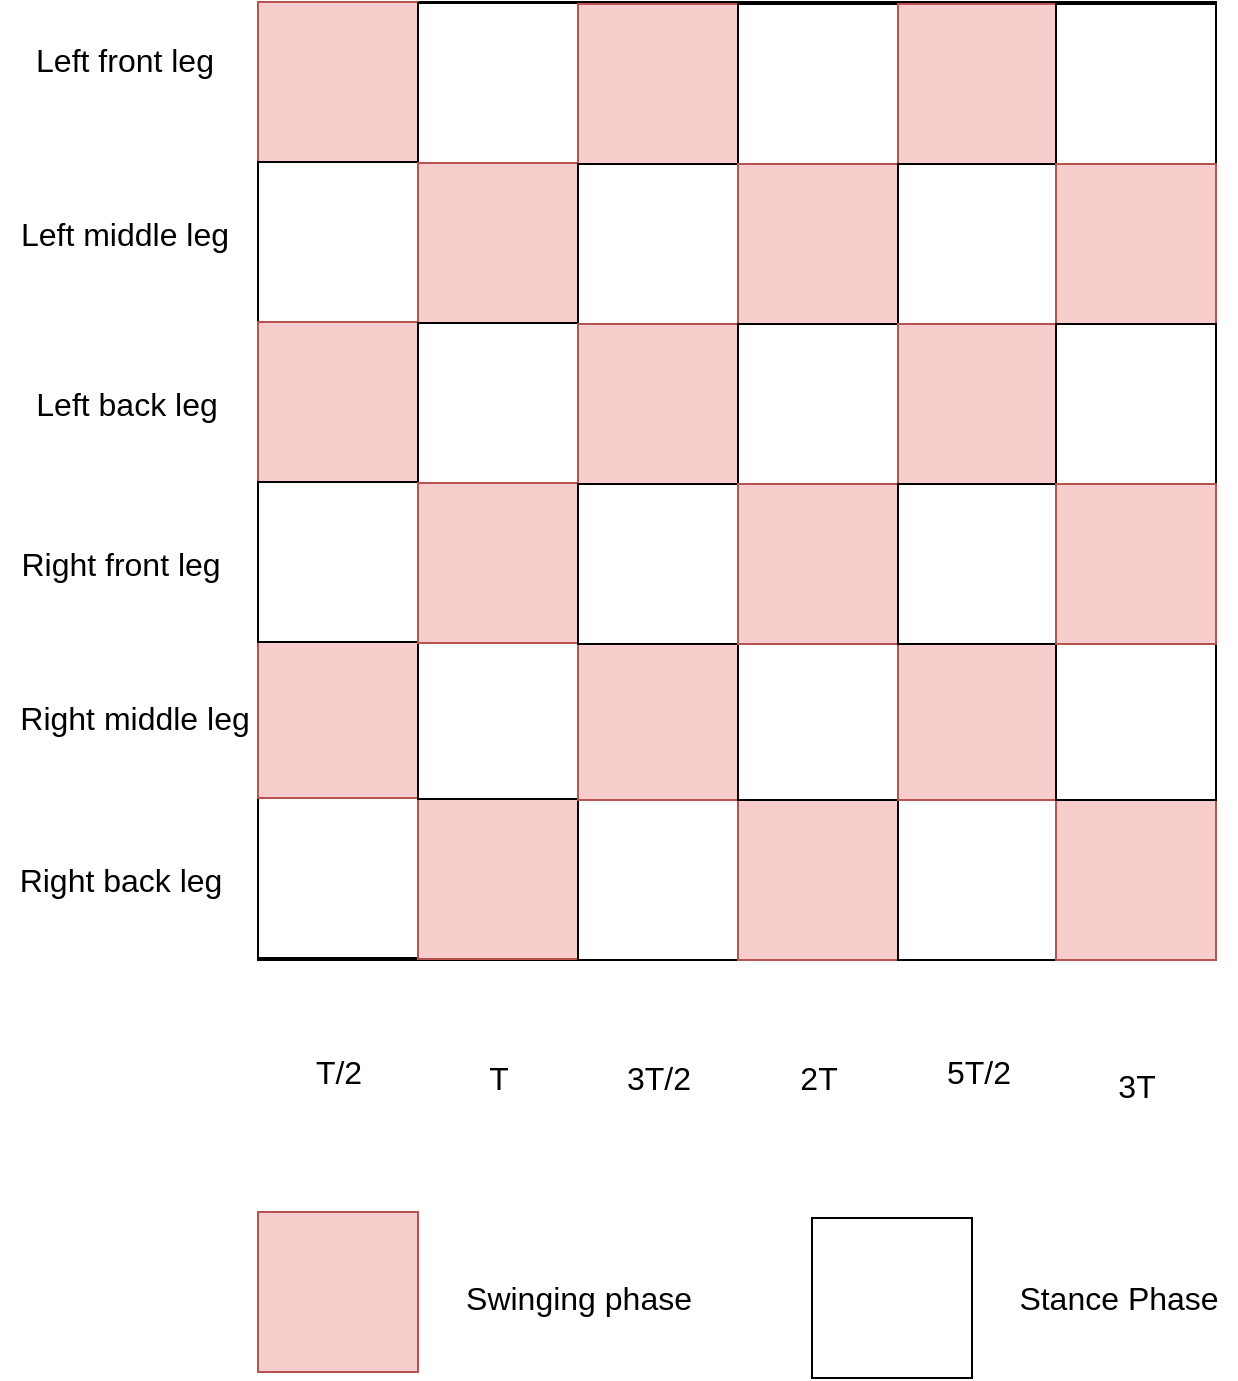 <mxfile version="21.6.8" type="github">
  <diagram name="Page-1" id="x9nUKbjgUoa7SqMfT6t0">
    <mxGraphModel dx="1387" dy="1074" grid="0" gridSize="10" guides="1" tooltips="1" connect="1" arrows="1" fold="1" page="0" pageScale="1" pageWidth="850" pageHeight="1100" math="0" shadow="0">
      <root>
        <mxCell id="0" />
        <mxCell id="1" parent="0" />
        <mxCell id="dePg2cf-6MuZq_pIEKu4-1" value="" style="whiteSpace=wrap;html=1;aspect=fixed;fontSize=16;" vertex="1" parent="1">
          <mxGeometry x="-23" y="-23" width="479" height="479" as="geometry" />
        </mxCell>
        <mxCell id="dePg2cf-6MuZq_pIEKu4-2" value="" style="whiteSpace=wrap;html=1;aspect=fixed;fontSize=16;fillColor=#f8cecc;strokeColor=#b85450;" vertex="1" parent="1">
          <mxGeometry x="-23" y="-23" width="80" height="80" as="geometry" />
        </mxCell>
        <mxCell id="dePg2cf-6MuZq_pIEKu4-3" value="" style="whiteSpace=wrap;html=1;aspect=fixed;fontSize=16;" vertex="1" parent="1">
          <mxGeometry x="-23" y="57" width="80" height="80" as="geometry" />
        </mxCell>
        <mxCell id="dePg2cf-6MuZq_pIEKu4-6" value="" style="whiteSpace=wrap;html=1;aspect=fixed;fontSize=16;" vertex="1" parent="1">
          <mxGeometry x="-23" y="375" width="80" height="80" as="geometry" />
        </mxCell>
        <mxCell id="dePg2cf-6MuZq_pIEKu4-8" value="" style="whiteSpace=wrap;html=1;aspect=fixed;fontSize=16;fillColor=#f8cecc;strokeColor=#b85450;" vertex="1" parent="1">
          <mxGeometry x="-23" y="137" width="80" height="80" as="geometry" />
        </mxCell>
        <mxCell id="dePg2cf-6MuZq_pIEKu4-9" value="" style="whiteSpace=wrap;html=1;aspect=fixed;fontSize=16;fillColor=#f8cecc;strokeColor=#b85450;" vertex="1" parent="1">
          <mxGeometry x="-23" y="295" width="80" height="80" as="geometry" />
        </mxCell>
        <mxCell id="dePg2cf-6MuZq_pIEKu4-10" value="" style="whiteSpace=wrap;html=1;aspect=fixed;fontSize=16;" vertex="1" parent="1">
          <mxGeometry x="-23" y="217" width="80" height="80" as="geometry" />
        </mxCell>
        <mxCell id="dePg2cf-6MuZq_pIEKu4-13" value="" style="whiteSpace=wrap;html=1;aspect=fixed;fontSize=16;" vertex="1" parent="1">
          <mxGeometry x="57" y="-22.5" width="80" height="80" as="geometry" />
        </mxCell>
        <mxCell id="dePg2cf-6MuZq_pIEKu4-14" value="" style="whiteSpace=wrap;html=1;aspect=fixed;fontSize=16;fillColor=#f8cecc;strokeColor=#b85450;" vertex="1" parent="1">
          <mxGeometry x="57" y="57.5" width="80" height="80" as="geometry" />
        </mxCell>
        <mxCell id="dePg2cf-6MuZq_pIEKu4-15" value="" style="whiteSpace=wrap;html=1;aspect=fixed;fontSize=16;fillColor=#f8cecc;strokeColor=#b85450;" vertex="1" parent="1">
          <mxGeometry x="57" y="375.5" width="80" height="80" as="geometry" />
        </mxCell>
        <mxCell id="dePg2cf-6MuZq_pIEKu4-16" value="" style="whiteSpace=wrap;html=1;aspect=fixed;fontSize=16;" vertex="1" parent="1">
          <mxGeometry x="57" y="137.5" width="80" height="80" as="geometry" />
        </mxCell>
        <mxCell id="dePg2cf-6MuZq_pIEKu4-17" value="" style="whiteSpace=wrap;html=1;aspect=fixed;fontSize=16;" vertex="1" parent="1">
          <mxGeometry x="57" y="295.5" width="80" height="80" as="geometry" />
        </mxCell>
        <mxCell id="dePg2cf-6MuZq_pIEKu4-18" value="" style="whiteSpace=wrap;html=1;aspect=fixed;fontSize=16;fillColor=#f8cecc;strokeColor=#b85450;" vertex="1" parent="1">
          <mxGeometry x="57" y="217.5" width="80" height="80" as="geometry" />
        </mxCell>
        <mxCell id="dePg2cf-6MuZq_pIEKu4-19" value="" style="whiteSpace=wrap;html=1;aspect=fixed;fontSize=16;fillColor=#f8cecc;strokeColor=#b85450;" vertex="1" parent="1">
          <mxGeometry x="137" y="-22" width="80" height="80" as="geometry" />
        </mxCell>
        <mxCell id="dePg2cf-6MuZq_pIEKu4-20" value="" style="whiteSpace=wrap;html=1;aspect=fixed;fontSize=16;" vertex="1" parent="1">
          <mxGeometry x="137" y="58" width="80" height="80" as="geometry" />
        </mxCell>
        <mxCell id="dePg2cf-6MuZq_pIEKu4-21" value="" style="whiteSpace=wrap;html=1;aspect=fixed;fontSize=16;" vertex="1" parent="1">
          <mxGeometry x="137" y="376" width="80" height="80" as="geometry" />
        </mxCell>
        <mxCell id="dePg2cf-6MuZq_pIEKu4-22" value="" style="whiteSpace=wrap;html=1;aspect=fixed;fontSize=16;fillColor=#f8cecc;strokeColor=#b85450;" vertex="1" parent="1">
          <mxGeometry x="137" y="138" width="80" height="80" as="geometry" />
        </mxCell>
        <mxCell id="dePg2cf-6MuZq_pIEKu4-23" value="" style="whiteSpace=wrap;html=1;aspect=fixed;fontSize=16;fillColor=#f8cecc;strokeColor=#b85450;" vertex="1" parent="1">
          <mxGeometry x="137" y="296" width="80" height="80" as="geometry" />
        </mxCell>
        <mxCell id="dePg2cf-6MuZq_pIEKu4-24" value="" style="whiteSpace=wrap;html=1;aspect=fixed;fontSize=16;" vertex="1" parent="1">
          <mxGeometry x="137" y="218" width="80" height="80" as="geometry" />
        </mxCell>
        <mxCell id="dePg2cf-6MuZq_pIEKu4-32" value="" style="whiteSpace=wrap;html=1;aspect=fixed;fontSize=16;" vertex="1" parent="1">
          <mxGeometry x="217" y="-22" width="80" height="80" as="geometry" />
        </mxCell>
        <mxCell id="dePg2cf-6MuZq_pIEKu4-33" value="" style="whiteSpace=wrap;html=1;aspect=fixed;fontSize=16;fillColor=#f8cecc;strokeColor=#b85450;" vertex="1" parent="1">
          <mxGeometry x="217" y="58" width="80" height="80" as="geometry" />
        </mxCell>
        <mxCell id="dePg2cf-6MuZq_pIEKu4-34" value="" style="whiteSpace=wrap;html=1;aspect=fixed;fontSize=16;fillColor=#f8cecc;strokeColor=#b85450;" vertex="1" parent="1">
          <mxGeometry x="217" y="376" width="80" height="80" as="geometry" />
        </mxCell>
        <mxCell id="dePg2cf-6MuZq_pIEKu4-35" value="" style="whiteSpace=wrap;html=1;aspect=fixed;fontSize=16;" vertex="1" parent="1">
          <mxGeometry x="217" y="138" width="80" height="80" as="geometry" />
        </mxCell>
        <mxCell id="dePg2cf-6MuZq_pIEKu4-36" value="" style="whiteSpace=wrap;html=1;aspect=fixed;fontSize=16;" vertex="1" parent="1">
          <mxGeometry x="217" y="296" width="80" height="80" as="geometry" />
        </mxCell>
        <mxCell id="dePg2cf-6MuZq_pIEKu4-37" value="" style="whiteSpace=wrap;html=1;aspect=fixed;fontSize=16;fillColor=#f8cecc;strokeColor=#b85450;" vertex="1" parent="1">
          <mxGeometry x="217" y="218" width="80" height="80" as="geometry" />
        </mxCell>
        <mxCell id="dePg2cf-6MuZq_pIEKu4-38" value="" style="whiteSpace=wrap;html=1;aspect=fixed;fontSize=16;fillColor=#f8cecc;strokeColor=#b85450;" vertex="1" parent="1">
          <mxGeometry x="297" y="-22" width="80" height="80" as="geometry" />
        </mxCell>
        <mxCell id="dePg2cf-6MuZq_pIEKu4-39" value="" style="whiteSpace=wrap;html=1;aspect=fixed;fontSize=16;" vertex="1" parent="1">
          <mxGeometry x="297" y="58" width="80" height="80" as="geometry" />
        </mxCell>
        <mxCell id="dePg2cf-6MuZq_pIEKu4-40" value="" style="whiteSpace=wrap;html=1;aspect=fixed;fontSize=16;" vertex="1" parent="1">
          <mxGeometry x="297" y="376" width="80" height="80" as="geometry" />
        </mxCell>
        <mxCell id="dePg2cf-6MuZq_pIEKu4-41" value="" style="whiteSpace=wrap;html=1;aspect=fixed;fontSize=16;fillColor=#f8cecc;strokeColor=#b85450;" vertex="1" parent="1">
          <mxGeometry x="297" y="138" width="80" height="80" as="geometry" />
        </mxCell>
        <mxCell id="dePg2cf-6MuZq_pIEKu4-42" value="" style="whiteSpace=wrap;html=1;aspect=fixed;fontSize=16;fillColor=#f8cecc;strokeColor=#b85450;" vertex="1" parent="1">
          <mxGeometry x="297" y="296" width="80" height="80" as="geometry" />
        </mxCell>
        <mxCell id="dePg2cf-6MuZq_pIEKu4-43" value="" style="whiteSpace=wrap;html=1;aspect=fixed;fontSize=16;" vertex="1" parent="1">
          <mxGeometry x="297" y="218" width="80" height="80" as="geometry" />
        </mxCell>
        <mxCell id="dePg2cf-6MuZq_pIEKu4-44" value="" style="whiteSpace=wrap;html=1;aspect=fixed;fontSize=16;" vertex="1" parent="1">
          <mxGeometry x="376" y="-22" width="80" height="80" as="geometry" />
        </mxCell>
        <mxCell id="dePg2cf-6MuZq_pIEKu4-45" value="" style="whiteSpace=wrap;html=1;aspect=fixed;fontSize=16;fillColor=#f8cecc;strokeColor=#b85450;" vertex="1" parent="1">
          <mxGeometry x="376" y="58" width="80" height="80" as="geometry" />
        </mxCell>
        <mxCell id="dePg2cf-6MuZq_pIEKu4-46" value="" style="whiteSpace=wrap;html=1;aspect=fixed;fontSize=16;fillColor=#f8cecc;strokeColor=#b85450;" vertex="1" parent="1">
          <mxGeometry x="376" y="376" width="80" height="80" as="geometry" />
        </mxCell>
        <mxCell id="dePg2cf-6MuZq_pIEKu4-47" value="" style="whiteSpace=wrap;html=1;aspect=fixed;fontSize=16;" vertex="1" parent="1">
          <mxGeometry x="376" y="138" width="80" height="80" as="geometry" />
        </mxCell>
        <mxCell id="dePg2cf-6MuZq_pIEKu4-48" value="" style="whiteSpace=wrap;html=1;aspect=fixed;fontSize=16;" vertex="1" parent="1">
          <mxGeometry x="376" y="296" width="80" height="80" as="geometry" />
        </mxCell>
        <mxCell id="dePg2cf-6MuZq_pIEKu4-49" value="" style="whiteSpace=wrap;html=1;aspect=fixed;fontSize=16;fillColor=#f8cecc;strokeColor=#b85450;" vertex="1" parent="1">
          <mxGeometry x="376" y="218" width="80" height="80" as="geometry" />
        </mxCell>
        <mxCell id="dePg2cf-6MuZq_pIEKu4-50" value="Left front leg" style="text;html=1;align=center;verticalAlign=middle;resizable=0;points=[];autosize=1;strokeColor=none;fillColor=none;fontSize=16;" vertex="1" parent="1">
          <mxGeometry x="-144" y="-10" width="107" height="31" as="geometry" />
        </mxCell>
        <mxCell id="dePg2cf-6MuZq_pIEKu4-51" value="Left middle leg" style="text;html=1;align=center;verticalAlign=middle;resizable=0;points=[];autosize=1;strokeColor=none;fillColor=none;fontSize=16;" vertex="1" parent="1">
          <mxGeometry x="-151.5" y="77" width="122" height="31" as="geometry" />
        </mxCell>
        <mxCell id="dePg2cf-6MuZq_pIEKu4-52" value="Left back leg" style="text;html=1;align=center;verticalAlign=middle;resizable=0;points=[];autosize=1;strokeColor=none;fillColor=none;fontSize=16;" vertex="1" parent="1">
          <mxGeometry x="-144" y="162.5" width="109" height="31" as="geometry" />
        </mxCell>
        <mxCell id="dePg2cf-6MuZq_pIEKu4-53" value="Right front leg" style="text;html=1;align=center;verticalAlign=middle;resizable=0;points=[];autosize=1;strokeColor=none;fillColor=none;fontSize=16;" vertex="1" parent="1">
          <mxGeometry x="-151.5" y="242" width="118" height="31" as="geometry" />
        </mxCell>
        <mxCell id="dePg2cf-6MuZq_pIEKu4-54" value="Right middle leg" style="text;html=1;align=center;verticalAlign=middle;resizable=0;points=[];autosize=1;strokeColor=none;fillColor=none;fontSize=16;" vertex="1" parent="1">
          <mxGeometry x="-151.5" y="319.5" width="133" height="31" as="geometry" />
        </mxCell>
        <mxCell id="dePg2cf-6MuZq_pIEKu4-56" value="Right back leg" style="text;html=1;align=center;verticalAlign=middle;resizable=0;points=[];autosize=1;strokeColor=none;fillColor=none;fontSize=16;" vertex="1" parent="1">
          <mxGeometry x="-151.5" y="400.5" width="119" height="31" as="geometry" />
        </mxCell>
        <mxCell id="dePg2cf-6MuZq_pIEKu4-57" value="T/2" style="text;html=1;align=center;verticalAlign=middle;resizable=0;points=[];autosize=1;strokeColor=none;fillColor=none;fontSize=16;" vertex="1" parent="1">
          <mxGeometry x="-3.5" y="496" width="41" height="31" as="geometry" />
        </mxCell>
        <mxCell id="dePg2cf-6MuZq_pIEKu4-58" value="T" style="text;html=1;align=center;verticalAlign=middle;resizable=0;points=[];autosize=1;strokeColor=none;fillColor=none;fontSize=16;" vertex="1" parent="1">
          <mxGeometry x="83" y="499" width="28" height="31" as="geometry" />
        </mxCell>
        <mxCell id="dePg2cf-6MuZq_pIEKu4-59" value="3T/2" style="text;html=1;align=center;verticalAlign=middle;resizable=0;points=[];autosize=1;strokeColor=none;fillColor=none;fontSize=16;" vertex="1" parent="1">
          <mxGeometry x="152" y="499" width="50" height="31" as="geometry" />
        </mxCell>
        <mxCell id="dePg2cf-6MuZq_pIEKu4-60" value="2T" style="text;html=1;align=center;verticalAlign=middle;resizable=0;points=[];autosize=1;strokeColor=none;fillColor=none;fontSize=16;" vertex="1" parent="1">
          <mxGeometry x="238.5" y="499" width="37" height="31" as="geometry" />
        </mxCell>
        <mxCell id="dePg2cf-6MuZq_pIEKu4-61" value="5T/2" style="text;html=1;align=center;verticalAlign=middle;resizable=0;points=[];autosize=1;strokeColor=none;fillColor=none;fontSize=16;" vertex="1" parent="1">
          <mxGeometry x="312" y="496" width="50" height="31" as="geometry" />
        </mxCell>
        <mxCell id="dePg2cf-6MuZq_pIEKu4-62" value="3T" style="text;html=1;align=center;verticalAlign=middle;resizable=0;points=[];autosize=1;strokeColor=none;fillColor=none;fontSize=16;" vertex="1" parent="1">
          <mxGeometry x="397.5" y="503" width="37" height="31" as="geometry" />
        </mxCell>
        <mxCell id="dePg2cf-6MuZq_pIEKu4-63" value="" style="whiteSpace=wrap;html=1;aspect=fixed;fontSize=16;fillColor=#f8cecc;strokeColor=#b85450;" vertex="1" parent="1">
          <mxGeometry x="-23" y="582" width="80" height="80" as="geometry" />
        </mxCell>
        <mxCell id="dePg2cf-6MuZq_pIEKu4-64" value="" style="whiteSpace=wrap;html=1;aspect=fixed;fontSize=16;" vertex="1" parent="1">
          <mxGeometry x="254" y="585" width="80" height="80" as="geometry" />
        </mxCell>
        <mxCell id="dePg2cf-6MuZq_pIEKu4-65" value="Swinging phase" style="text;html=1;align=center;verticalAlign=middle;resizable=0;points=[];autosize=1;strokeColor=none;fillColor=none;fontSize=16;" vertex="1" parent="1">
          <mxGeometry x="71" y="609.5" width="131" height="31" as="geometry" />
        </mxCell>
        <mxCell id="dePg2cf-6MuZq_pIEKu4-66" value="Stance Phase" style="text;html=1;align=center;verticalAlign=middle;resizable=0;points=[];autosize=1;strokeColor=none;fillColor=none;fontSize=16;" vertex="1" parent="1">
          <mxGeometry x="348" y="609.5" width="118" height="31" as="geometry" />
        </mxCell>
      </root>
    </mxGraphModel>
  </diagram>
</mxfile>
